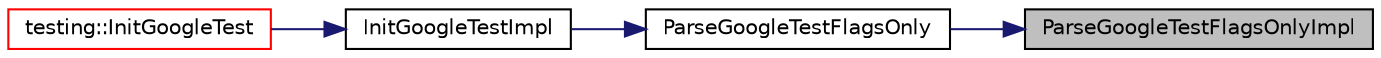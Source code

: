 digraph "ParseGoogleTestFlagsOnlyImpl"
{
 // INTERACTIVE_SVG=YES
 // LATEX_PDF_SIZE
  bgcolor="transparent";
  edge [fontname="Helvetica",fontsize="10",labelfontname="Helvetica",labelfontsize="10"];
  node [fontname="Helvetica",fontsize="10",shape=record];
  rankdir="RL";
  Node1 [label="ParseGoogleTestFlagsOnlyImpl",height=0.2,width=0.4,color="black", fillcolor="grey75", style="filled", fontcolor="black",tooltip=" "];
  Node1 -> Node2 [dir="back",color="midnightblue",fontsize="10",style="solid",fontname="Helvetica"];
  Node2 [label="ParseGoogleTestFlagsOnly",height=0.2,width=0.4,color="black",URL="$d0/da7/namespacetesting_1_1internal_a5655276556ac09c8d184920553da3e90.html#a5655276556ac09c8d184920553da3e90",tooltip=" "];
  Node2 -> Node3 [dir="back",color="midnightblue",fontsize="10",style="solid",fontname="Helvetica"];
  Node3 [label="InitGoogleTestImpl",height=0.2,width=0.4,color="black",URL="$d0/da7/namespacetesting_1_1internal_ac3c6fa93391768aa91c6238b31aaeeb5.html#ac3c6fa93391768aa91c6238b31aaeeb5",tooltip=" "];
  Node3 -> Node4 [dir="back",color="midnightblue",fontsize="10",style="solid",fontname="Helvetica"];
  Node4 [label="testing::InitGoogleTest",height=0.2,width=0.4,color="red",URL="$d0/d75/namespacetesting_aefed8296a2dd394336ae59e0737ba4c1.html#aefed8296a2dd394336ae59e0737ba4c1",tooltip=" "];
}
